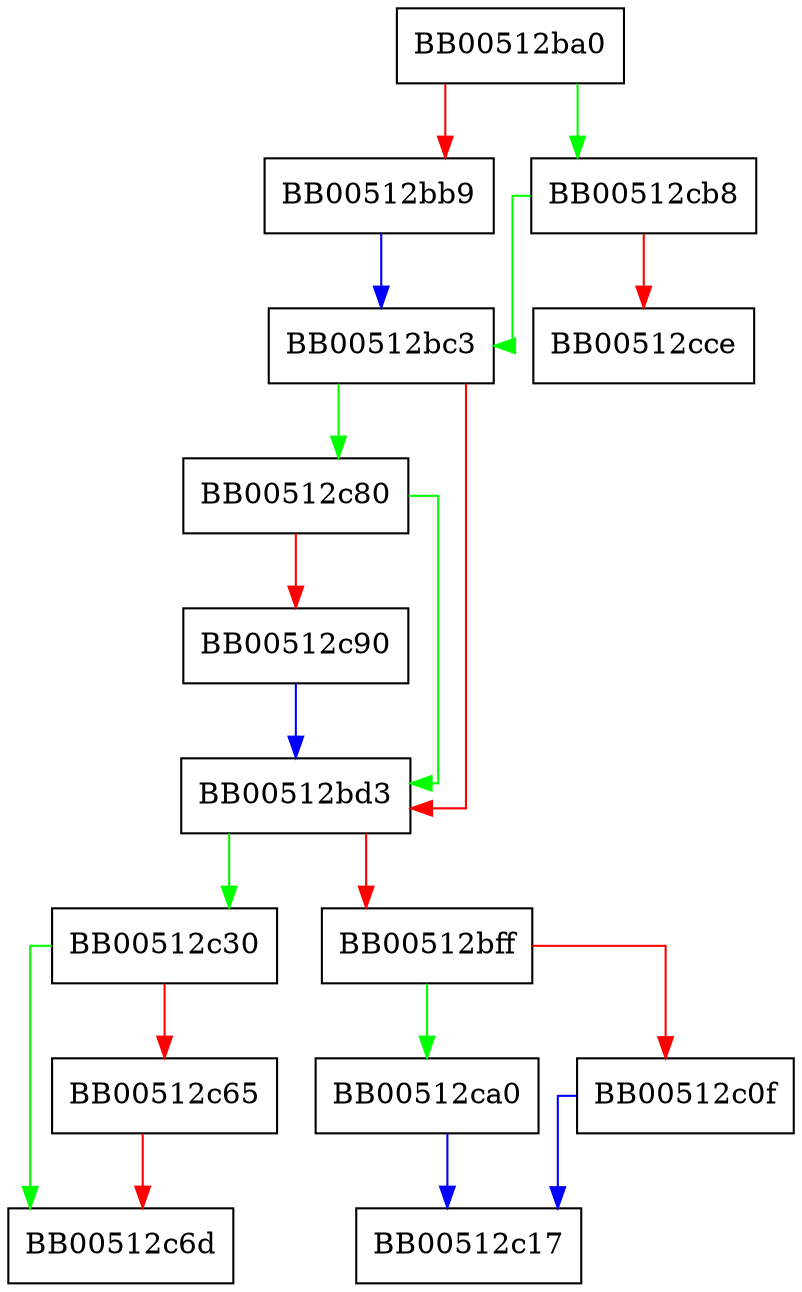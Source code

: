 digraph BN_to_ASN1_ENUMERATED {
  node [shape="box"];
  graph [splines=ortho];
  BB00512ba0 -> BB00512cb8 [color="green"];
  BB00512ba0 -> BB00512bb9 [color="red"];
  BB00512bb9 -> BB00512bc3 [color="blue"];
  BB00512bc3 -> BB00512c80 [color="green"];
  BB00512bc3 -> BB00512bd3 [color="red"];
  BB00512bd3 -> BB00512c30 [color="green"];
  BB00512bd3 -> BB00512bff [color="red"];
  BB00512bff -> BB00512ca0 [color="green"];
  BB00512bff -> BB00512c0f [color="red"];
  BB00512c0f -> BB00512c17 [color="blue"];
  BB00512c30 -> BB00512c6d [color="green"];
  BB00512c30 -> BB00512c65 [color="red"];
  BB00512c65 -> BB00512c6d [color="red"];
  BB00512c80 -> BB00512bd3 [color="green"];
  BB00512c80 -> BB00512c90 [color="red"];
  BB00512c90 -> BB00512bd3 [color="blue"];
  BB00512ca0 -> BB00512c17 [color="blue"];
  BB00512cb8 -> BB00512bc3 [color="green"];
  BB00512cb8 -> BB00512cce [color="red"];
}